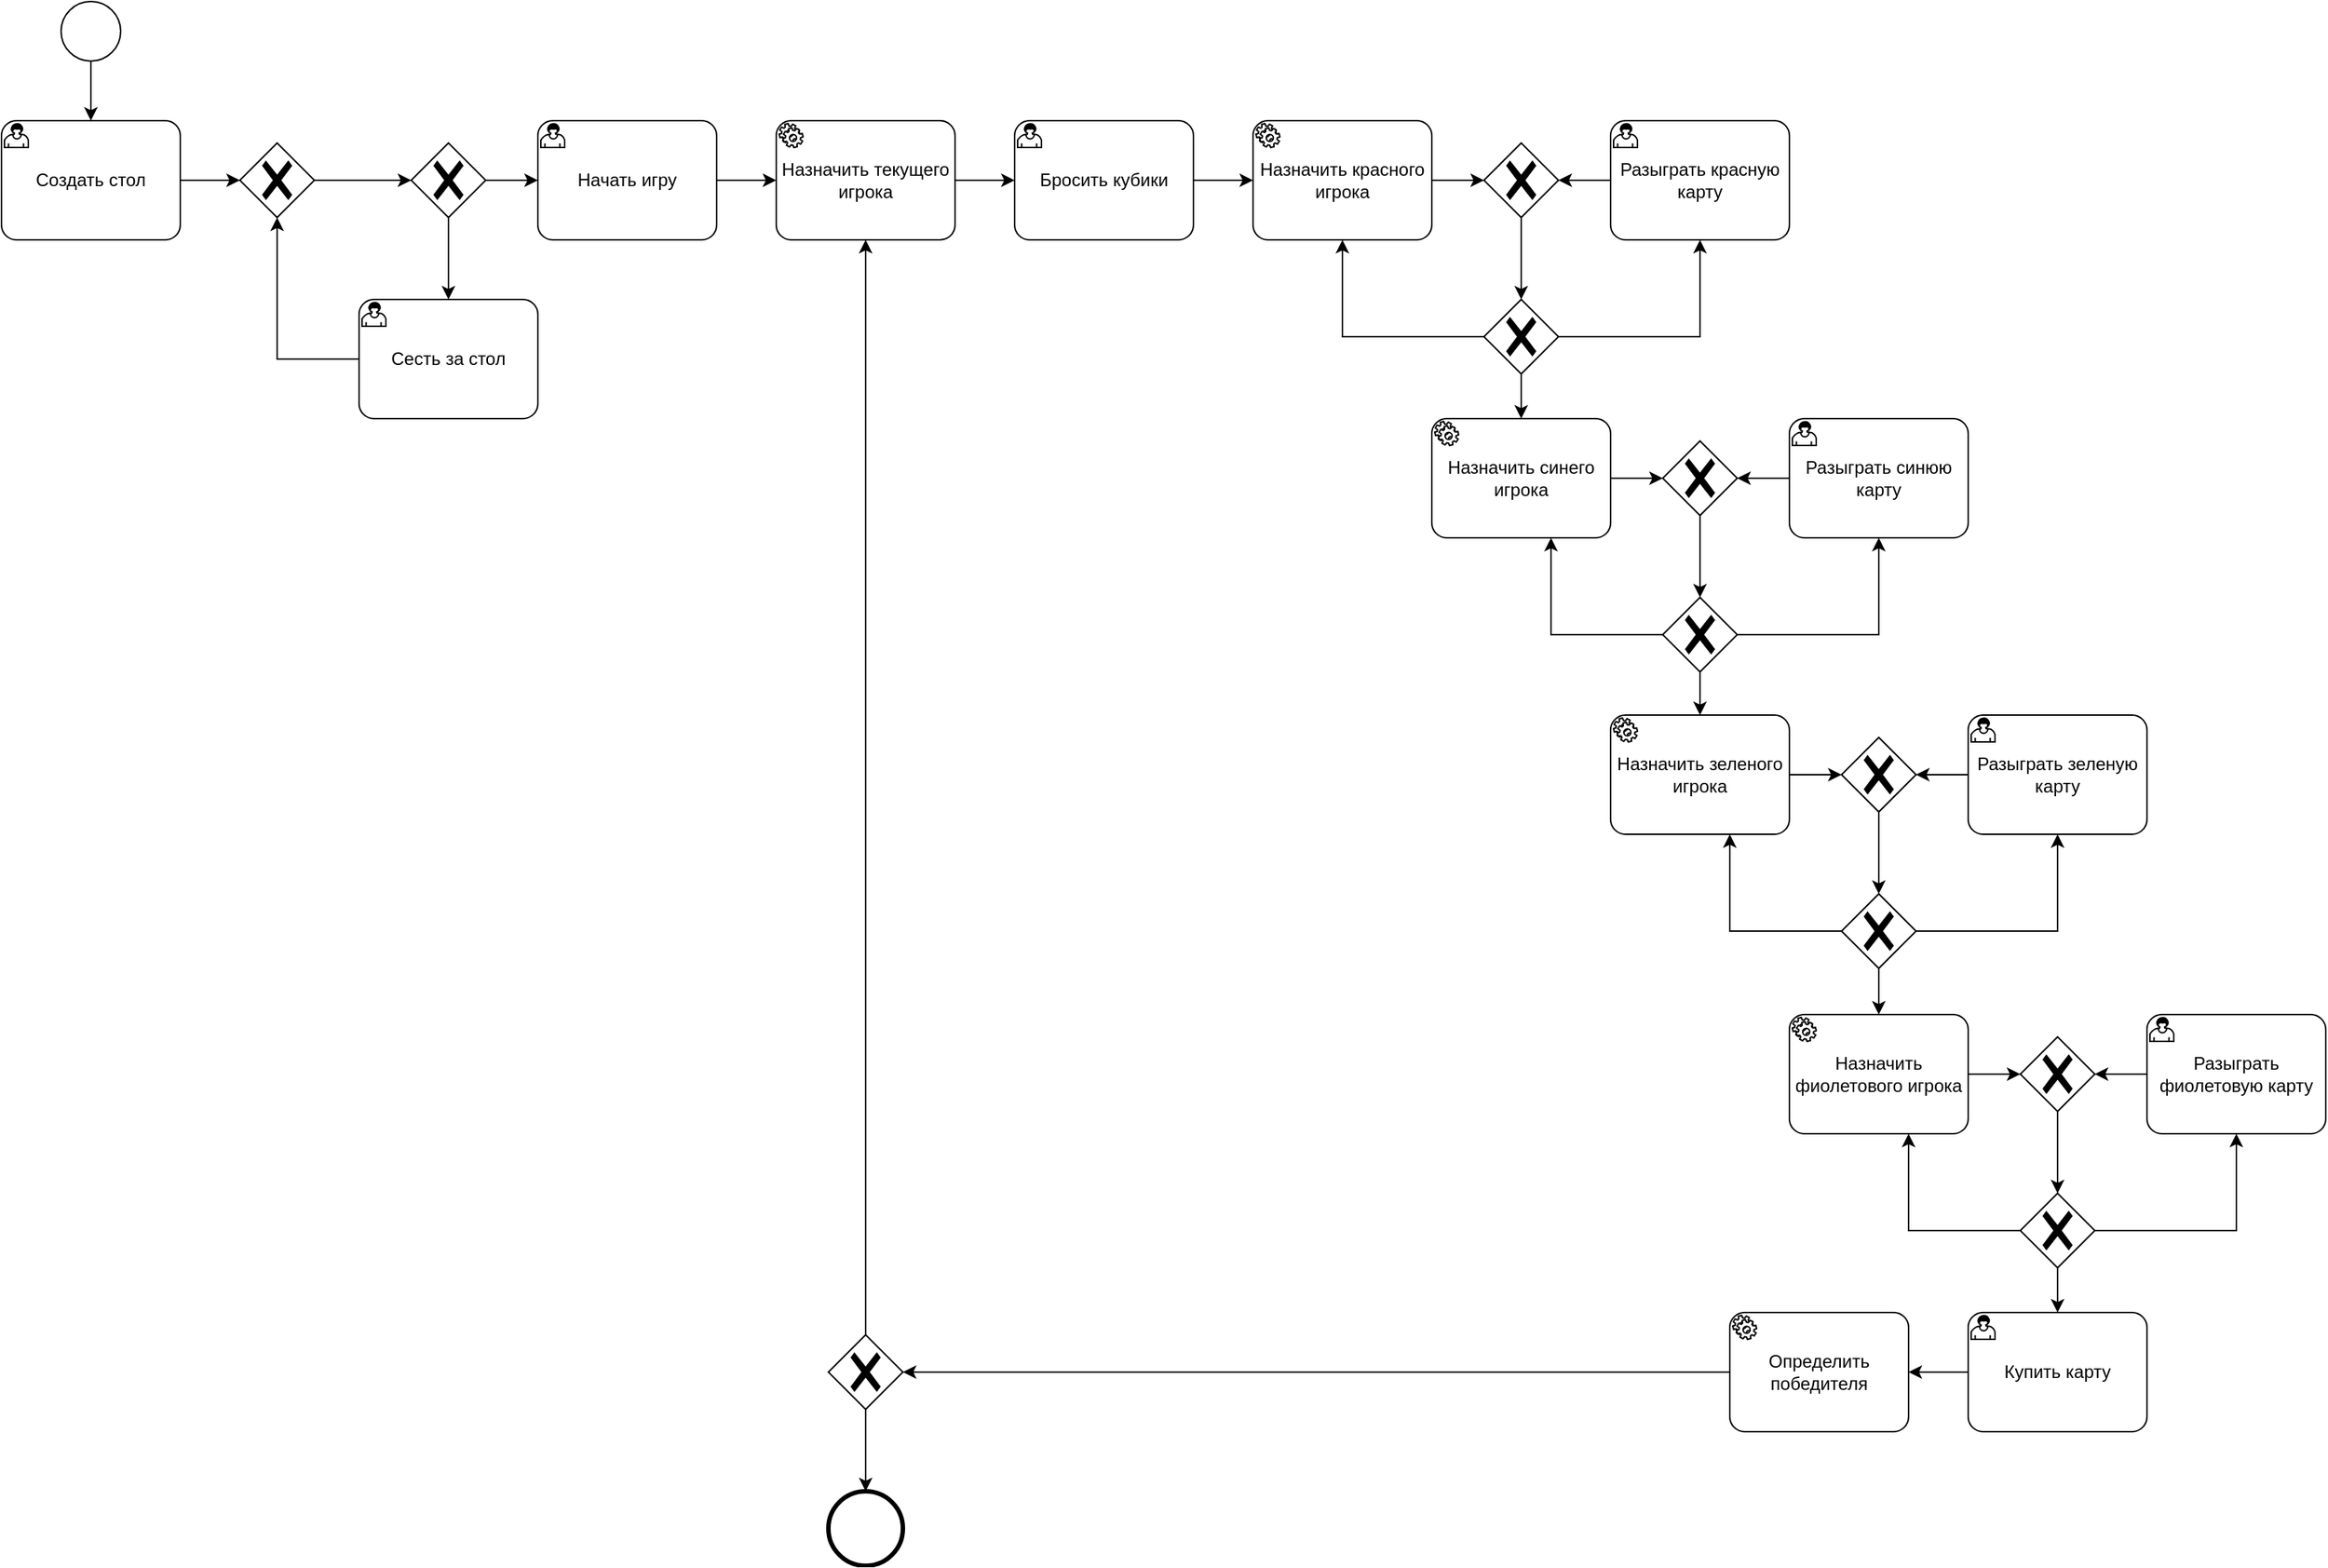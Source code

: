 <mxfile version="23.0.1" type="device">
  <diagram name="Страница — 1" id="E6M1-Khg2qVgLsqtSy5o">
    <mxGraphModel dx="3500" dy="1887" grid="1" gridSize="10" guides="1" tooltips="1" connect="1" arrows="1" fold="1" page="1" pageScale="1" pageWidth="827" pageHeight="1169" math="0" shadow="0">
      <root>
        <mxCell id="0" />
        <mxCell id="1" parent="0" />
        <mxCell id="LKlAM_tf8blOfadNrPfW-4" style="edgeStyle=orthogonalEdgeStyle;rounded=0;orthogonalLoop=1;jettySize=auto;html=1;" edge="1" parent="1" source="LKlAM_tf8blOfadNrPfW-1" target="LKlAM_tf8blOfadNrPfW-2">
          <mxGeometry relative="1" as="geometry" />
        </mxCell>
        <mxCell id="LKlAM_tf8blOfadNrPfW-1" value="" style="points=[[0.145,0.145,0],[0.5,0,0],[0.855,0.145,0],[1,0.5,0],[0.855,0.855,0],[0.5,1,0],[0.145,0.855,0],[0,0.5,0]];shape=mxgraph.bpmn.event;html=1;verticalLabelPosition=bottom;labelBackgroundColor=#ffffff;verticalAlign=top;align=center;perimeter=ellipsePerimeter;outlineConnect=0;aspect=fixed;outline=standard;symbol=general;" vertex="1" parent="1">
          <mxGeometry x="120" width="40" height="40" as="geometry" />
        </mxCell>
        <mxCell id="LKlAM_tf8blOfadNrPfW-2" value="Создать стол" style="points=[[0.25,0,0],[0.5,0,0],[0.75,0,0],[1,0.25,0],[1,0.5,0],[1,0.75,0],[0.75,1,0],[0.5,1,0],[0.25,1,0],[0,0.75,0],[0,0.5,0],[0,0.25,0]];shape=mxgraph.bpmn.task;whiteSpace=wrap;rectStyle=rounded;size=10;html=1;container=1;expand=0;collapsible=0;taskMarker=user;" vertex="1" parent="1">
          <mxGeometry x="80" y="80" width="120" height="80" as="geometry" />
        </mxCell>
        <mxCell id="LKlAM_tf8blOfadNrPfW-9" style="edgeStyle=orthogonalEdgeStyle;rounded=0;orthogonalLoop=1;jettySize=auto;html=1;" edge="1" parent="1" source="LKlAM_tf8blOfadNrPfW-2" target="LKlAM_tf8blOfadNrPfW-61">
          <mxGeometry relative="1" as="geometry">
            <mxPoint x="279.91" y="-80" as="sourcePoint" />
          </mxGeometry>
        </mxCell>
        <mxCell id="LKlAM_tf8blOfadNrPfW-63" style="edgeStyle=orthogonalEdgeStyle;rounded=0;orthogonalLoop=1;jettySize=auto;html=1;" edge="1" parent="1" source="LKlAM_tf8blOfadNrPfW-14" target="LKlAM_tf8blOfadNrPfW-61">
          <mxGeometry relative="1" as="geometry">
            <Array as="points">
              <mxPoint x="265" y="240" />
            </Array>
          </mxGeometry>
        </mxCell>
        <mxCell id="LKlAM_tf8blOfadNrPfW-14" value="Сесть за стол" style="points=[[0.25,0,0],[0.5,0,0],[0.75,0,0],[1,0.25,0],[1,0.5,0],[1,0.75,0],[0.75,1,0],[0.5,1,0],[0.25,1,0],[0,0.75,0],[0,0.5,0],[0,0.25,0]];shape=mxgraph.bpmn.task;whiteSpace=wrap;rectStyle=rounded;size=10;html=1;container=1;expand=0;collapsible=0;taskMarker=user;" vertex="1" parent="1">
          <mxGeometry x="320" y="200" width="120" height="80" as="geometry" />
        </mxCell>
        <mxCell id="LKlAM_tf8blOfadNrPfW-66" style="edgeStyle=orthogonalEdgeStyle;rounded=0;orthogonalLoop=1;jettySize=auto;html=1;" edge="1" parent="1" source="LKlAM_tf8blOfadNrPfW-108" target="LKlAM_tf8blOfadNrPfW-65">
          <mxGeometry relative="1" as="geometry" />
        </mxCell>
        <mxCell id="LKlAM_tf8blOfadNrPfW-20" value="Начать игру" style="points=[[0.25,0,0],[0.5,0,0],[0.75,0,0],[1,0.25,0],[1,0.5,0],[1,0.75,0],[0.75,1,0],[0.5,1,0],[0.25,1,0],[0,0.75,0],[0,0.5,0],[0,0.25,0]];shape=mxgraph.bpmn.task;whiteSpace=wrap;rectStyle=rounded;size=10;html=1;container=1;expand=0;collapsible=0;taskMarker=user;" vertex="1" parent="1">
          <mxGeometry x="440" y="80" width="120" height="80" as="geometry" />
        </mxCell>
        <mxCell id="LKlAM_tf8blOfadNrPfW-28" value="" style="points=[[0.145,0.145,0],[0.5,0,0],[0.855,0.145,0],[1,0.5,0],[0.855,0.855,0],[0.5,1,0],[0.145,0.855,0],[0,0.5,0]];shape=mxgraph.bpmn.event;html=1;verticalLabelPosition=bottom;labelBackgroundColor=#ffffff;verticalAlign=top;align=center;perimeter=ellipsePerimeter;outlineConnect=0;aspect=fixed;outline=end;symbol=terminate2;" vertex="1" parent="1">
          <mxGeometry x="635" y="1000" width="50" height="50" as="geometry" />
        </mxCell>
        <mxCell id="LKlAM_tf8blOfadNrPfW-57" style="edgeStyle=orthogonalEdgeStyle;rounded=0;orthogonalLoop=1;jettySize=auto;html=1;" edge="1" parent="1" source="LKlAM_tf8blOfadNrPfW-58" target="LKlAM_tf8blOfadNrPfW-20">
          <mxGeometry relative="1" as="geometry">
            <mxPoint x="694" y="-40" as="sourcePoint" />
          </mxGeometry>
        </mxCell>
        <mxCell id="LKlAM_tf8blOfadNrPfW-59" style="edgeStyle=orthogonalEdgeStyle;rounded=0;orthogonalLoop=1;jettySize=auto;html=1;" edge="1" parent="1" source="LKlAM_tf8blOfadNrPfW-58" target="LKlAM_tf8blOfadNrPfW-14">
          <mxGeometry relative="1" as="geometry" />
        </mxCell>
        <mxCell id="LKlAM_tf8blOfadNrPfW-58" value="" style="points=[[0.25,0.25,0],[0.5,0,0],[0.75,0.25,0],[1,0.5,0],[0.75,0.75,0],[0.5,1,0],[0.25,0.75,0],[0,0.5,0]];shape=mxgraph.bpmn.gateway2;html=1;verticalLabelPosition=bottom;labelBackgroundColor=#ffffff;verticalAlign=top;align=center;perimeter=rhombusPerimeter;outlineConnect=0;outline=none;symbol=none;gwType=exclusive;" vertex="1" parent="1">
          <mxGeometry x="355" y="95" width="50" height="50" as="geometry" />
        </mxCell>
        <mxCell id="LKlAM_tf8blOfadNrPfW-62" style="edgeStyle=orthogonalEdgeStyle;rounded=0;orthogonalLoop=1;jettySize=auto;html=1;" edge="1" parent="1" source="LKlAM_tf8blOfadNrPfW-61" target="LKlAM_tf8blOfadNrPfW-58">
          <mxGeometry relative="1" as="geometry" />
        </mxCell>
        <mxCell id="LKlAM_tf8blOfadNrPfW-61" value="" style="points=[[0.25,0.25,0],[0.5,0,0],[0.75,0.25,0],[1,0.5,0],[0.75,0.75,0],[0.5,1,0],[0.25,0.75,0],[0,0.5,0]];shape=mxgraph.bpmn.gateway2;html=1;verticalLabelPosition=bottom;labelBackgroundColor=#ffffff;verticalAlign=top;align=center;perimeter=rhombusPerimeter;outlineConnect=0;outline=none;symbol=none;gwType=exclusive;" vertex="1" parent="1">
          <mxGeometry x="240" y="95" width="50" height="50" as="geometry" />
        </mxCell>
        <mxCell id="LKlAM_tf8blOfadNrPfW-68" style="edgeStyle=orthogonalEdgeStyle;rounded=0;orthogonalLoop=1;jettySize=auto;html=1;" edge="1" parent="1" source="LKlAM_tf8blOfadNrPfW-65" target="LKlAM_tf8blOfadNrPfW-67">
          <mxGeometry relative="1" as="geometry" />
        </mxCell>
        <mxCell id="LKlAM_tf8blOfadNrPfW-65" value="Бросить кубики" style="points=[[0.25,0,0],[0.5,0,0],[0.75,0,0],[1,0.25,0],[1,0.5,0],[1,0.75,0],[0.75,1,0],[0.5,1,0],[0.25,1,0],[0,0.75,0],[0,0.5,0],[0,0.25,0]];shape=mxgraph.bpmn.task;whiteSpace=wrap;rectStyle=rounded;size=10;html=1;container=1;expand=0;collapsible=0;taskMarker=user;" vertex="1" parent="1">
          <mxGeometry x="760" y="80" width="120" height="80" as="geometry" />
        </mxCell>
        <mxCell id="LKlAM_tf8blOfadNrPfW-70" style="edgeStyle=orthogonalEdgeStyle;rounded=0;orthogonalLoop=1;jettySize=auto;html=1;" edge="1" parent="1" source="LKlAM_tf8blOfadNrPfW-67" target="LKlAM_tf8blOfadNrPfW-69">
          <mxGeometry relative="1" as="geometry" />
        </mxCell>
        <mxCell id="LKlAM_tf8blOfadNrPfW-67" value="Назначить красного игрока" style="points=[[0.25,0,0],[0.5,0,0],[0.75,0,0],[1,0.25,0],[1,0.5,0],[1,0.75,0],[0.75,1,0],[0.5,1,0],[0.25,1,0],[0,0.75,0],[0,0.5,0],[0,0.25,0]];shape=mxgraph.bpmn.task;whiteSpace=wrap;rectStyle=rounded;size=10;html=1;container=1;expand=0;collapsible=0;taskMarker=service;" vertex="1" parent="1">
          <mxGeometry x="920" y="80" width="120" height="80" as="geometry" />
        </mxCell>
        <mxCell id="LKlAM_tf8blOfadNrPfW-72" style="edgeStyle=orthogonalEdgeStyle;rounded=0;orthogonalLoop=1;jettySize=auto;html=1;" edge="1" parent="1" source="LKlAM_tf8blOfadNrPfW-69" target="LKlAM_tf8blOfadNrPfW-71">
          <mxGeometry relative="1" as="geometry" />
        </mxCell>
        <mxCell id="LKlAM_tf8blOfadNrPfW-69" value="" style="points=[[0.25,0.25,0],[0.5,0,0],[0.75,0.25,0],[1,0.5,0],[0.75,0.75,0],[0.5,1,0],[0.25,0.75,0],[0,0.5,0]];shape=mxgraph.bpmn.gateway2;html=1;verticalLabelPosition=bottom;labelBackgroundColor=#ffffff;verticalAlign=top;align=center;perimeter=rhombusPerimeter;outlineConnect=0;outline=none;symbol=none;gwType=exclusive;" vertex="1" parent="1">
          <mxGeometry x="1075" y="95" width="50" height="50" as="geometry" />
        </mxCell>
        <mxCell id="LKlAM_tf8blOfadNrPfW-74" style="edgeStyle=orthogonalEdgeStyle;rounded=0;orthogonalLoop=1;jettySize=auto;html=1;" edge="1" parent="1" source="LKlAM_tf8blOfadNrPfW-71" target="LKlAM_tf8blOfadNrPfW-73">
          <mxGeometry relative="1" as="geometry" />
        </mxCell>
        <mxCell id="LKlAM_tf8blOfadNrPfW-87" style="edgeStyle=orthogonalEdgeStyle;rounded=0;orthogonalLoop=1;jettySize=auto;html=1;" edge="1" parent="1" source="LKlAM_tf8blOfadNrPfW-71" target="LKlAM_tf8blOfadNrPfW-119">
          <mxGeometry relative="1" as="geometry">
            <mxPoint x="920" y="430" as="sourcePoint" />
            <mxPoint x="1120" y="360" as="targetPoint" />
            <Array as="points" />
          </mxGeometry>
        </mxCell>
        <mxCell id="LKlAM_tf8blOfadNrPfW-71" value="" style="points=[[0.25,0.25,0],[0.5,0,0],[0.75,0.25,0],[1,0.5,0],[0.75,0.75,0],[0.5,1,0],[0.25,0.75,0],[0,0.5,0]];shape=mxgraph.bpmn.gateway2;html=1;verticalLabelPosition=bottom;labelBackgroundColor=#ffffff;verticalAlign=top;align=center;perimeter=rhombusPerimeter;outlineConnect=0;outline=none;symbol=none;gwType=exclusive;" vertex="1" parent="1">
          <mxGeometry x="1075" y="200" width="50" height="50" as="geometry" />
        </mxCell>
        <mxCell id="LKlAM_tf8blOfadNrPfW-75" style="edgeStyle=orthogonalEdgeStyle;rounded=0;orthogonalLoop=1;jettySize=auto;html=1;" edge="1" parent="1" source="LKlAM_tf8blOfadNrPfW-73" target="LKlAM_tf8blOfadNrPfW-69">
          <mxGeometry relative="1" as="geometry">
            <Array as="points" />
          </mxGeometry>
        </mxCell>
        <mxCell id="LKlAM_tf8blOfadNrPfW-73" value="Разыграть красную карту" style="points=[[0.25,0,0],[0.5,0,0],[0.75,0,0],[1,0.25,0],[1,0.5,0],[1,0.75,0],[0.75,1,0],[0.5,1,0],[0.25,1,0],[0,0.75,0],[0,0.5,0],[0,0.25,0]];shape=mxgraph.bpmn.task;whiteSpace=wrap;rectStyle=rounded;size=10;html=1;container=1;expand=0;collapsible=0;taskMarker=user;" vertex="1" parent="1">
          <mxGeometry x="1160" y="80" width="120" height="80" as="geometry" />
        </mxCell>
        <mxCell id="LKlAM_tf8blOfadNrPfW-77" style="edgeStyle=orthogonalEdgeStyle;rounded=0;orthogonalLoop=1;jettySize=auto;html=1;" edge="1" parent="1" source="LKlAM_tf8blOfadNrPfW-71" target="LKlAM_tf8blOfadNrPfW-67">
          <mxGeometry relative="1" as="geometry">
            <Array as="points">
              <mxPoint x="980" y="225" />
            </Array>
          </mxGeometry>
        </mxCell>
        <mxCell id="LKlAM_tf8blOfadNrPfW-111" style="edgeStyle=orthogonalEdgeStyle;rounded=0;orthogonalLoop=1;jettySize=auto;html=1;" edge="1" parent="1" source="LKlAM_tf8blOfadNrPfW-142" target="LKlAM_tf8blOfadNrPfW-110">
          <mxGeometry relative="1" as="geometry">
            <mxPoint x="1360" y="830" as="sourcePoint" />
            <Array as="points">
              <mxPoint x="1480" y="945" />
            </Array>
          </mxGeometry>
        </mxCell>
        <mxCell id="LKlAM_tf8blOfadNrPfW-109" value="" style="edgeStyle=orthogonalEdgeStyle;rounded=0;orthogonalLoop=1;jettySize=auto;html=1;" edge="1" parent="1" source="LKlAM_tf8blOfadNrPfW-20" target="LKlAM_tf8blOfadNrPfW-108">
          <mxGeometry relative="1" as="geometry">
            <mxPoint x="660" y="40" as="sourcePoint" />
            <mxPoint x="660" y="200" as="targetPoint" />
          </mxGeometry>
        </mxCell>
        <mxCell id="LKlAM_tf8blOfadNrPfW-108" value="Назначить текущего игрока" style="points=[[0.25,0,0],[0.5,0,0],[0.75,0,0],[1,0.25,0],[1,0.5,0],[1,0.75,0],[0.75,1,0],[0.5,1,0],[0.25,1,0],[0,0.75,0],[0,0.5,0],[0,0.25,0]];shape=mxgraph.bpmn.task;whiteSpace=wrap;rectStyle=rounded;size=10;html=1;container=1;expand=0;collapsible=0;taskMarker=service;" vertex="1" parent="1">
          <mxGeometry x="600" y="80" width="120" height="80" as="geometry" />
        </mxCell>
        <mxCell id="LKlAM_tf8blOfadNrPfW-114" style="edgeStyle=orthogonalEdgeStyle;rounded=0;orthogonalLoop=1;jettySize=auto;html=1;" edge="1" parent="1" source="LKlAM_tf8blOfadNrPfW-110" target="LKlAM_tf8blOfadNrPfW-113">
          <mxGeometry relative="1" as="geometry" />
        </mxCell>
        <mxCell id="LKlAM_tf8blOfadNrPfW-110" value="Купить карту" style="points=[[0.25,0,0],[0.5,0,0],[0.75,0,0],[1,0.25,0],[1,0.5,0],[1,0.75,0],[0.75,1,0],[0.5,1,0],[0.25,1,0],[0,0.75,0],[0,0.5,0],[0,0.25,0]];shape=mxgraph.bpmn.task;whiteSpace=wrap;rectStyle=rounded;size=10;html=1;container=1;expand=0;collapsible=0;taskMarker=user;" vertex="1" parent="1">
          <mxGeometry x="1400" y="880" width="120" height="80" as="geometry" />
        </mxCell>
        <mxCell id="LKlAM_tf8blOfadNrPfW-116" style="edgeStyle=orthogonalEdgeStyle;rounded=0;orthogonalLoop=1;jettySize=auto;html=1;" edge="1" parent="1" source="LKlAM_tf8blOfadNrPfW-112" target="LKlAM_tf8blOfadNrPfW-28">
          <mxGeometry relative="1" as="geometry" />
        </mxCell>
        <mxCell id="LKlAM_tf8blOfadNrPfW-112" value="" style="points=[[0.25,0.25,0],[0.5,0,0],[0.75,0.25,0],[1,0.5,0],[0.75,0.75,0],[0.5,1,0],[0.25,0.75,0],[0,0.5,0]];shape=mxgraph.bpmn.gateway2;html=1;verticalLabelPosition=bottom;labelBackgroundColor=#ffffff;verticalAlign=top;align=center;perimeter=rhombusPerimeter;outlineConnect=0;outline=none;symbol=none;gwType=exclusive;" vertex="1" parent="1">
          <mxGeometry x="635" y="895" width="50" height="50" as="geometry" />
        </mxCell>
        <mxCell id="LKlAM_tf8blOfadNrPfW-115" style="edgeStyle=orthogonalEdgeStyle;rounded=0;orthogonalLoop=1;jettySize=auto;html=1;" edge="1" parent="1" source="LKlAM_tf8blOfadNrPfW-113" target="LKlAM_tf8blOfadNrPfW-112">
          <mxGeometry relative="1" as="geometry" />
        </mxCell>
        <mxCell id="LKlAM_tf8blOfadNrPfW-113" value="Определить победителя" style="points=[[0.25,0,0],[0.5,0,0],[0.75,0,0],[1,0.25,0],[1,0.5,0],[1,0.75,0],[0.75,1,0],[0.5,1,0],[0.25,1,0],[0,0.75,0],[0,0.5,0],[0,0.25,0]];shape=mxgraph.bpmn.task;whiteSpace=wrap;rectStyle=rounded;size=10;html=1;container=1;expand=0;collapsible=0;taskMarker=service;" vertex="1" parent="1">
          <mxGeometry x="1240" y="880" width="120" height="80" as="geometry" />
        </mxCell>
        <mxCell id="LKlAM_tf8blOfadNrPfW-117" style="edgeStyle=orthogonalEdgeStyle;rounded=0;orthogonalLoop=1;jettySize=auto;html=1;" edge="1" parent="1" source="LKlAM_tf8blOfadNrPfW-112" target="LKlAM_tf8blOfadNrPfW-108">
          <mxGeometry relative="1" as="geometry">
            <Array as="points" />
          </mxGeometry>
        </mxCell>
        <mxCell id="LKlAM_tf8blOfadNrPfW-118" style="edgeStyle=orthogonalEdgeStyle;rounded=0;orthogonalLoop=1;jettySize=auto;html=1;" edge="1" source="LKlAM_tf8blOfadNrPfW-119" target="LKlAM_tf8blOfadNrPfW-121" parent="1">
          <mxGeometry relative="1" as="geometry" />
        </mxCell>
        <mxCell id="LKlAM_tf8blOfadNrPfW-119" value="Назначить синего игрока" style="points=[[0.25,0,0],[0.5,0,0],[0.75,0,0],[1,0.25,0],[1,0.5,0],[1,0.75,0],[0.75,1,0],[0.5,1,0],[0.25,1,0],[0,0.75,0],[0,0.5,0],[0,0.25,0]];shape=mxgraph.bpmn.task;whiteSpace=wrap;rectStyle=rounded;size=10;html=1;container=1;expand=0;collapsible=0;taskMarker=service;" vertex="1" parent="1">
          <mxGeometry x="1040" y="280" width="120" height="80" as="geometry" />
        </mxCell>
        <mxCell id="LKlAM_tf8blOfadNrPfW-120" style="edgeStyle=orthogonalEdgeStyle;rounded=0;orthogonalLoop=1;jettySize=auto;html=1;" edge="1" source="LKlAM_tf8blOfadNrPfW-121" target="LKlAM_tf8blOfadNrPfW-123" parent="1">
          <mxGeometry relative="1" as="geometry" />
        </mxCell>
        <mxCell id="LKlAM_tf8blOfadNrPfW-121" value="" style="points=[[0.25,0.25,0],[0.5,0,0],[0.75,0.25,0],[1,0.5,0],[0.75,0.75,0],[0.5,1,0],[0.25,0.75,0],[0,0.5,0]];shape=mxgraph.bpmn.gateway2;html=1;verticalLabelPosition=bottom;labelBackgroundColor=#ffffff;verticalAlign=top;align=center;perimeter=rhombusPerimeter;outlineConnect=0;outline=none;symbol=none;gwType=exclusive;" vertex="1" parent="1">
          <mxGeometry x="1195" y="295" width="50" height="50" as="geometry" />
        </mxCell>
        <mxCell id="LKlAM_tf8blOfadNrPfW-122" style="edgeStyle=orthogonalEdgeStyle;rounded=0;orthogonalLoop=1;jettySize=auto;html=1;" edge="1" source="LKlAM_tf8blOfadNrPfW-123" target="LKlAM_tf8blOfadNrPfW-125" parent="1">
          <mxGeometry relative="1" as="geometry" />
        </mxCell>
        <mxCell id="LKlAM_tf8blOfadNrPfW-136" style="edgeStyle=orthogonalEdgeStyle;rounded=0;orthogonalLoop=1;jettySize=auto;html=1;" edge="1" parent="1" source="LKlAM_tf8blOfadNrPfW-123" target="LKlAM_tf8blOfadNrPfW-128">
          <mxGeometry relative="1" as="geometry" />
        </mxCell>
        <mxCell id="LKlAM_tf8blOfadNrPfW-123" value="" style="points=[[0.25,0.25,0],[0.5,0,0],[0.75,0.25,0],[1,0.5,0],[0.75,0.75,0],[0.5,1,0],[0.25,0.75,0],[0,0.5,0]];shape=mxgraph.bpmn.gateway2;html=1;verticalLabelPosition=bottom;labelBackgroundColor=#ffffff;verticalAlign=top;align=center;perimeter=rhombusPerimeter;outlineConnect=0;outline=none;symbol=none;gwType=exclusive;" vertex="1" parent="1">
          <mxGeometry x="1195" y="400" width="50" height="50" as="geometry" />
        </mxCell>
        <mxCell id="LKlAM_tf8blOfadNrPfW-124" style="edgeStyle=orthogonalEdgeStyle;rounded=0;orthogonalLoop=1;jettySize=auto;html=1;" edge="1" source="LKlAM_tf8blOfadNrPfW-125" target="LKlAM_tf8blOfadNrPfW-121" parent="1">
          <mxGeometry relative="1" as="geometry">
            <Array as="points" />
          </mxGeometry>
        </mxCell>
        <mxCell id="LKlAM_tf8blOfadNrPfW-125" value="Разыграть синюю карту" style="points=[[0.25,0,0],[0.5,0,0],[0.75,0,0],[1,0.25,0],[1,0.5,0],[1,0.75,0],[0.75,1,0],[0.5,1,0],[0.25,1,0],[0,0.75,0],[0,0.5,0],[0,0.25,0]];shape=mxgraph.bpmn.task;whiteSpace=wrap;rectStyle=rounded;size=10;html=1;container=1;expand=0;collapsible=0;taskMarker=user;" vertex="1" parent="1">
          <mxGeometry x="1280" y="280" width="120" height="80" as="geometry" />
        </mxCell>
        <mxCell id="LKlAM_tf8blOfadNrPfW-126" style="edgeStyle=orthogonalEdgeStyle;rounded=0;orthogonalLoop=1;jettySize=auto;html=1;" edge="1" source="LKlAM_tf8blOfadNrPfW-123" target="LKlAM_tf8blOfadNrPfW-119" parent="1">
          <mxGeometry relative="1" as="geometry">
            <Array as="points">
              <mxPoint x="1120" y="425" />
            </Array>
          </mxGeometry>
        </mxCell>
        <mxCell id="LKlAM_tf8blOfadNrPfW-127" style="edgeStyle=orthogonalEdgeStyle;rounded=0;orthogonalLoop=1;jettySize=auto;html=1;" edge="1" source="LKlAM_tf8blOfadNrPfW-128" target="LKlAM_tf8blOfadNrPfW-130" parent="1">
          <mxGeometry relative="1" as="geometry" />
        </mxCell>
        <mxCell id="LKlAM_tf8blOfadNrPfW-128" value="Назначить зеленого игрока" style="points=[[0.25,0,0],[0.5,0,0],[0.75,0,0],[1,0.25,0],[1,0.5,0],[1,0.75,0],[0.75,1,0],[0.5,1,0],[0.25,1,0],[0,0.75,0],[0,0.5,0],[0,0.25,0]];shape=mxgraph.bpmn.task;whiteSpace=wrap;rectStyle=rounded;size=10;html=1;container=1;expand=0;collapsible=0;taskMarker=service;" vertex="1" parent="1">
          <mxGeometry x="1160" y="479" width="120" height="80" as="geometry" />
        </mxCell>
        <mxCell id="LKlAM_tf8blOfadNrPfW-129" style="edgeStyle=orthogonalEdgeStyle;rounded=0;orthogonalLoop=1;jettySize=auto;html=1;" edge="1" source="LKlAM_tf8blOfadNrPfW-130" target="LKlAM_tf8blOfadNrPfW-132" parent="1">
          <mxGeometry relative="1" as="geometry" />
        </mxCell>
        <mxCell id="LKlAM_tf8blOfadNrPfW-130" value="" style="points=[[0.25,0.25,0],[0.5,0,0],[0.75,0.25,0],[1,0.5,0],[0.75,0.75,0],[0.5,1,0],[0.25,0.75,0],[0,0.5,0]];shape=mxgraph.bpmn.gateway2;html=1;verticalLabelPosition=bottom;labelBackgroundColor=#ffffff;verticalAlign=top;align=center;perimeter=rhombusPerimeter;outlineConnect=0;outline=none;symbol=none;gwType=exclusive;" vertex="1" parent="1">
          <mxGeometry x="1315" y="494" width="50" height="50" as="geometry" />
        </mxCell>
        <mxCell id="LKlAM_tf8blOfadNrPfW-131" style="edgeStyle=orthogonalEdgeStyle;rounded=0;orthogonalLoop=1;jettySize=auto;html=1;" edge="1" source="LKlAM_tf8blOfadNrPfW-132" target="LKlAM_tf8blOfadNrPfW-134" parent="1">
          <mxGeometry relative="1" as="geometry" />
        </mxCell>
        <mxCell id="LKlAM_tf8blOfadNrPfW-146" style="edgeStyle=orthogonalEdgeStyle;rounded=0;orthogonalLoop=1;jettySize=auto;html=1;" edge="1" parent="1" source="LKlAM_tf8blOfadNrPfW-132" target="LKlAM_tf8blOfadNrPfW-138">
          <mxGeometry relative="1" as="geometry" />
        </mxCell>
        <mxCell id="LKlAM_tf8blOfadNrPfW-132" value="" style="points=[[0.25,0.25,0],[0.5,0,0],[0.75,0.25,0],[1,0.5,0],[0.75,0.75,0],[0.5,1,0],[0.25,0.75,0],[0,0.5,0]];shape=mxgraph.bpmn.gateway2;html=1;verticalLabelPosition=bottom;labelBackgroundColor=#ffffff;verticalAlign=top;align=center;perimeter=rhombusPerimeter;outlineConnect=0;outline=none;symbol=none;gwType=exclusive;" vertex="1" parent="1">
          <mxGeometry x="1315" y="599" width="50" height="50" as="geometry" />
        </mxCell>
        <mxCell id="LKlAM_tf8blOfadNrPfW-133" style="edgeStyle=orthogonalEdgeStyle;rounded=0;orthogonalLoop=1;jettySize=auto;html=1;" edge="1" source="LKlAM_tf8blOfadNrPfW-134" target="LKlAM_tf8blOfadNrPfW-130" parent="1">
          <mxGeometry relative="1" as="geometry">
            <Array as="points" />
          </mxGeometry>
        </mxCell>
        <mxCell id="LKlAM_tf8blOfadNrPfW-134" value="Разыграть зеленую карту" style="points=[[0.25,0,0],[0.5,0,0],[0.75,0,0],[1,0.25,0],[1,0.5,0],[1,0.75,0],[0.75,1,0],[0.5,1,0],[0.25,1,0],[0,0.75,0],[0,0.5,0],[0,0.25,0]];shape=mxgraph.bpmn.task;whiteSpace=wrap;rectStyle=rounded;size=10;html=1;container=1;expand=0;collapsible=0;taskMarker=user;" vertex="1" parent="1">
          <mxGeometry x="1400" y="479" width="120" height="80" as="geometry" />
        </mxCell>
        <mxCell id="LKlAM_tf8blOfadNrPfW-135" style="edgeStyle=orthogonalEdgeStyle;rounded=0;orthogonalLoop=1;jettySize=auto;html=1;" edge="1" source="LKlAM_tf8blOfadNrPfW-132" target="LKlAM_tf8blOfadNrPfW-128" parent="1">
          <mxGeometry relative="1" as="geometry">
            <Array as="points">
              <mxPoint x="1240" y="624" />
            </Array>
          </mxGeometry>
        </mxCell>
        <mxCell id="LKlAM_tf8blOfadNrPfW-137" style="edgeStyle=orthogonalEdgeStyle;rounded=0;orthogonalLoop=1;jettySize=auto;html=1;" edge="1" source="LKlAM_tf8blOfadNrPfW-138" target="LKlAM_tf8blOfadNrPfW-140" parent="1">
          <mxGeometry relative="1" as="geometry" />
        </mxCell>
        <mxCell id="LKlAM_tf8blOfadNrPfW-138" value="Назначить фиолетового игрока" style="points=[[0.25,0,0],[0.5,0,0],[0.75,0,0],[1,0.25,0],[1,0.5,0],[1,0.75,0],[0.75,1,0],[0.5,1,0],[0.25,1,0],[0,0.75,0],[0,0.5,0],[0,0.25,0]];shape=mxgraph.bpmn.task;whiteSpace=wrap;rectStyle=rounded;size=10;html=1;container=1;expand=0;collapsible=0;taskMarker=service;" vertex="1" parent="1">
          <mxGeometry x="1280" y="680" width="120" height="80" as="geometry" />
        </mxCell>
        <mxCell id="LKlAM_tf8blOfadNrPfW-139" style="edgeStyle=orthogonalEdgeStyle;rounded=0;orthogonalLoop=1;jettySize=auto;html=1;" edge="1" source="LKlAM_tf8blOfadNrPfW-140" target="LKlAM_tf8blOfadNrPfW-142" parent="1">
          <mxGeometry relative="1" as="geometry" />
        </mxCell>
        <mxCell id="LKlAM_tf8blOfadNrPfW-140" value="" style="points=[[0.25,0.25,0],[0.5,0,0],[0.75,0.25,0],[1,0.5,0],[0.75,0.75,0],[0.5,1,0],[0.25,0.75,0],[0,0.5,0]];shape=mxgraph.bpmn.gateway2;html=1;verticalLabelPosition=bottom;labelBackgroundColor=#ffffff;verticalAlign=top;align=center;perimeter=rhombusPerimeter;outlineConnect=0;outline=none;symbol=none;gwType=exclusive;" vertex="1" parent="1">
          <mxGeometry x="1435" y="695" width="50" height="50" as="geometry" />
        </mxCell>
        <mxCell id="LKlAM_tf8blOfadNrPfW-141" style="edgeStyle=orthogonalEdgeStyle;rounded=0;orthogonalLoop=1;jettySize=auto;html=1;" edge="1" source="LKlAM_tf8blOfadNrPfW-142" target="LKlAM_tf8blOfadNrPfW-144" parent="1">
          <mxGeometry relative="1" as="geometry" />
        </mxCell>
        <mxCell id="LKlAM_tf8blOfadNrPfW-142" value="" style="points=[[0.25,0.25,0],[0.5,0,0],[0.75,0.25,0],[1,0.5,0],[0.75,0.75,0],[0.5,1,0],[0.25,0.75,0],[0,0.5,0]];shape=mxgraph.bpmn.gateway2;html=1;verticalLabelPosition=bottom;labelBackgroundColor=#ffffff;verticalAlign=top;align=center;perimeter=rhombusPerimeter;outlineConnect=0;outline=none;symbol=none;gwType=exclusive;" vertex="1" parent="1">
          <mxGeometry x="1435" y="800" width="50" height="50" as="geometry" />
        </mxCell>
        <mxCell id="LKlAM_tf8blOfadNrPfW-143" style="edgeStyle=orthogonalEdgeStyle;rounded=0;orthogonalLoop=1;jettySize=auto;html=1;" edge="1" source="LKlAM_tf8blOfadNrPfW-144" target="LKlAM_tf8blOfadNrPfW-140" parent="1">
          <mxGeometry relative="1" as="geometry">
            <Array as="points" />
          </mxGeometry>
        </mxCell>
        <mxCell id="LKlAM_tf8blOfadNrPfW-144" value="Разыграть фиолетовую карту" style="points=[[0.25,0,0],[0.5,0,0],[0.75,0,0],[1,0.25,0],[1,0.5,0],[1,0.75,0],[0.75,1,0],[0.5,1,0],[0.25,1,0],[0,0.75,0],[0,0.5,0],[0,0.25,0]];shape=mxgraph.bpmn.task;whiteSpace=wrap;rectStyle=rounded;size=10;html=1;container=1;expand=0;collapsible=0;taskMarker=user;" vertex="1" parent="1">
          <mxGeometry x="1520" y="680" width="120" height="80" as="geometry" />
        </mxCell>
        <mxCell id="LKlAM_tf8blOfadNrPfW-145" style="edgeStyle=orthogonalEdgeStyle;rounded=0;orthogonalLoop=1;jettySize=auto;html=1;" edge="1" source="LKlAM_tf8blOfadNrPfW-142" target="LKlAM_tf8blOfadNrPfW-138" parent="1">
          <mxGeometry relative="1" as="geometry">
            <Array as="points">
              <mxPoint x="1360" y="825" />
            </Array>
          </mxGeometry>
        </mxCell>
      </root>
    </mxGraphModel>
  </diagram>
</mxfile>
